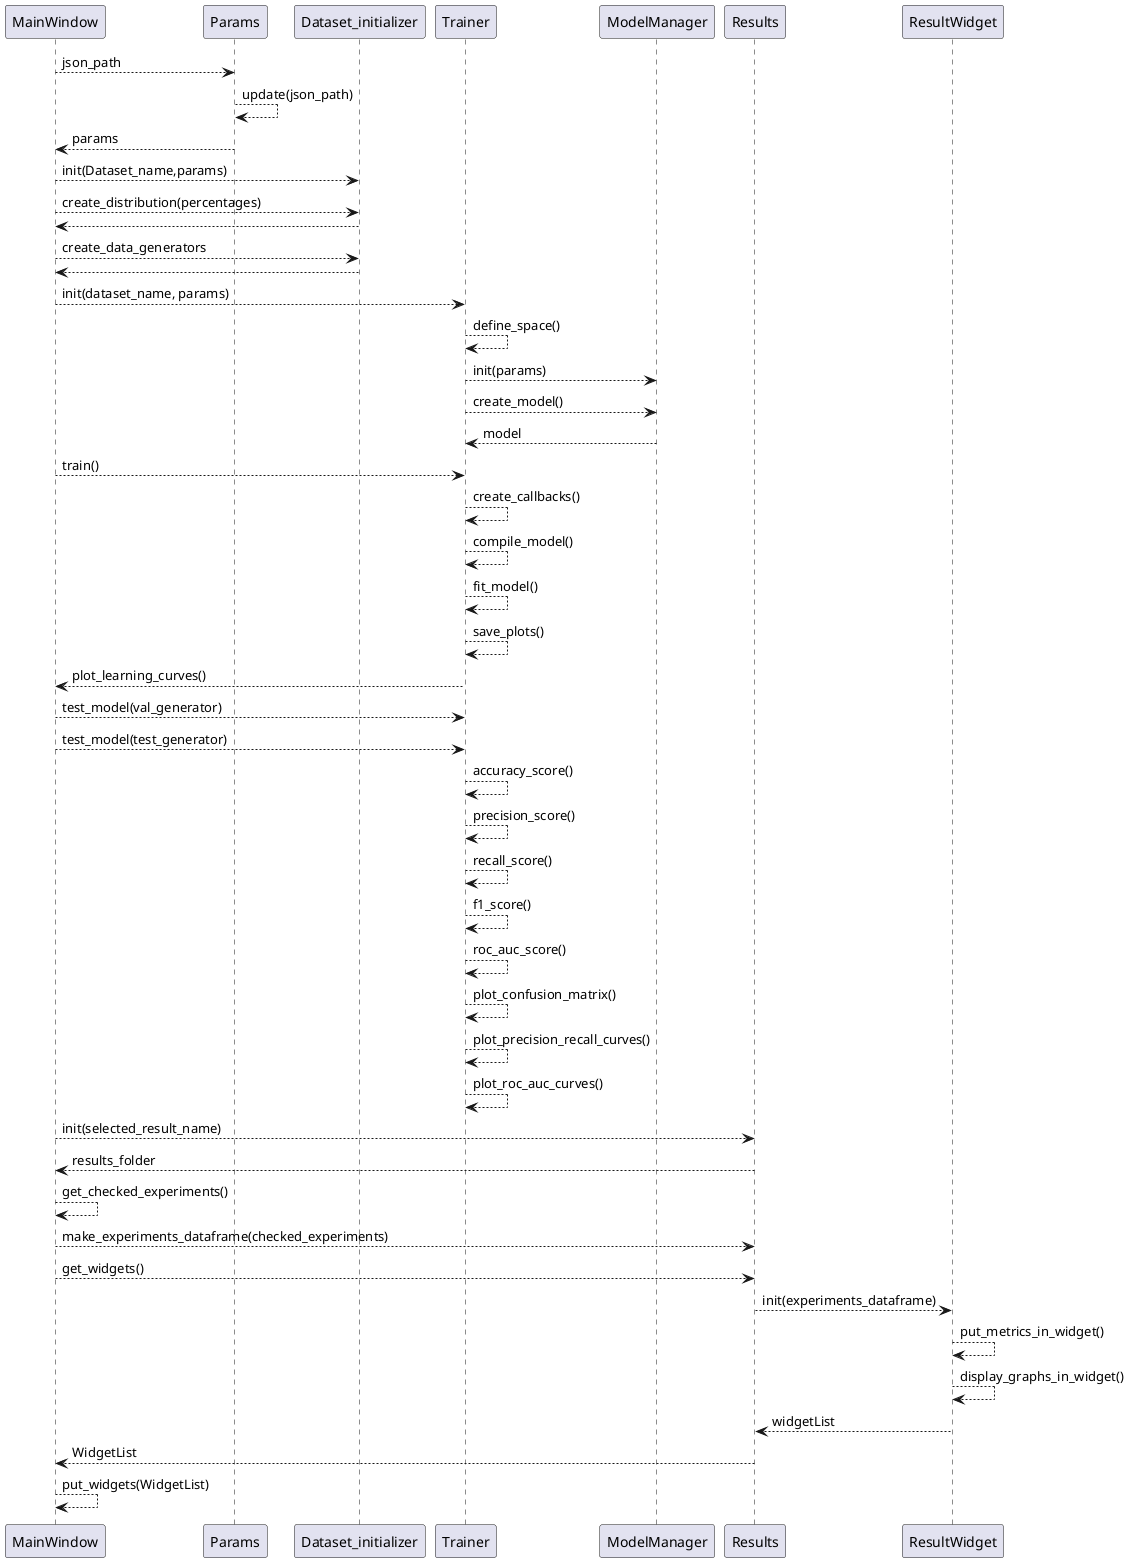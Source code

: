 @startuml classification_tool
    MainWindow --> Params: json_path
    Params --> Params: update(json_path)
    Params --> MainWindow: params

    MainWindow --> Dataset_initializer: init(Dataset_name,params)
    MainWindow --> Dataset_initializer: create_distribution(percentages)
    Dataset_initializer --> MainWindow
    MainWindow --> Dataset_initializer: create_data_generators
    Dataset_initializer --> MainWindow

    MainWindow --> Trainer: init(dataset_name, params)
    Trainer --> Trainer: define_space()
    Trainer --> ModelManager: init(params)
    Trainer --> ModelManager: create_model()
    ModelManager --> Trainer: model

    MainWindow --> Trainer: train()
    Trainer --> Trainer: create_callbacks()
    Trainer --> Trainer: compile_model()
    Trainer --> Trainer: fit_model()
    Trainer --> Trainer: save_plots()
    Trainer --> MainWindow: plot_learning_curves()
    MainWindow --> Trainer: test_model(val_generator)
    MainWindow --> Trainer: test_model(test_generator) 
    Trainer --> Trainer: accuracy_score()
    Trainer --> Trainer: precision_score()
    Trainer --> Trainer: recall_score()
    Trainer --> Trainer: f1_score()
    Trainer --> Trainer: roc_auc_score()
    Trainer --> Trainer: plot_confusion_matrix()
    Trainer --> Trainer: plot_precision_recall_curves()
    Trainer --> Trainer: plot_roc_auc_curves()

    MainWindow --> Results: init(selected_result_name)
    Results --> MainWindow: results_folder
    MainWindow --> MainWindow: get_checked_experiments()
    MainWindow --> Results: make_experiments_dataframe(checked_experiments)
    MainWindow --> Results: get_widgets()

    Results --> ResultWidget: init(experiments_dataframe)
    ResultWidget --> ResultWidget: put_metrics_in_widget()
    ResultWidget --> ResultWidget: display_graphs_in_widget()
    ResultWidget --> Results: widgetList
    Results --> MainWindow: WidgetList
    MainWindow --> MainWindow: put_widgets(WidgetList)
@enduml

